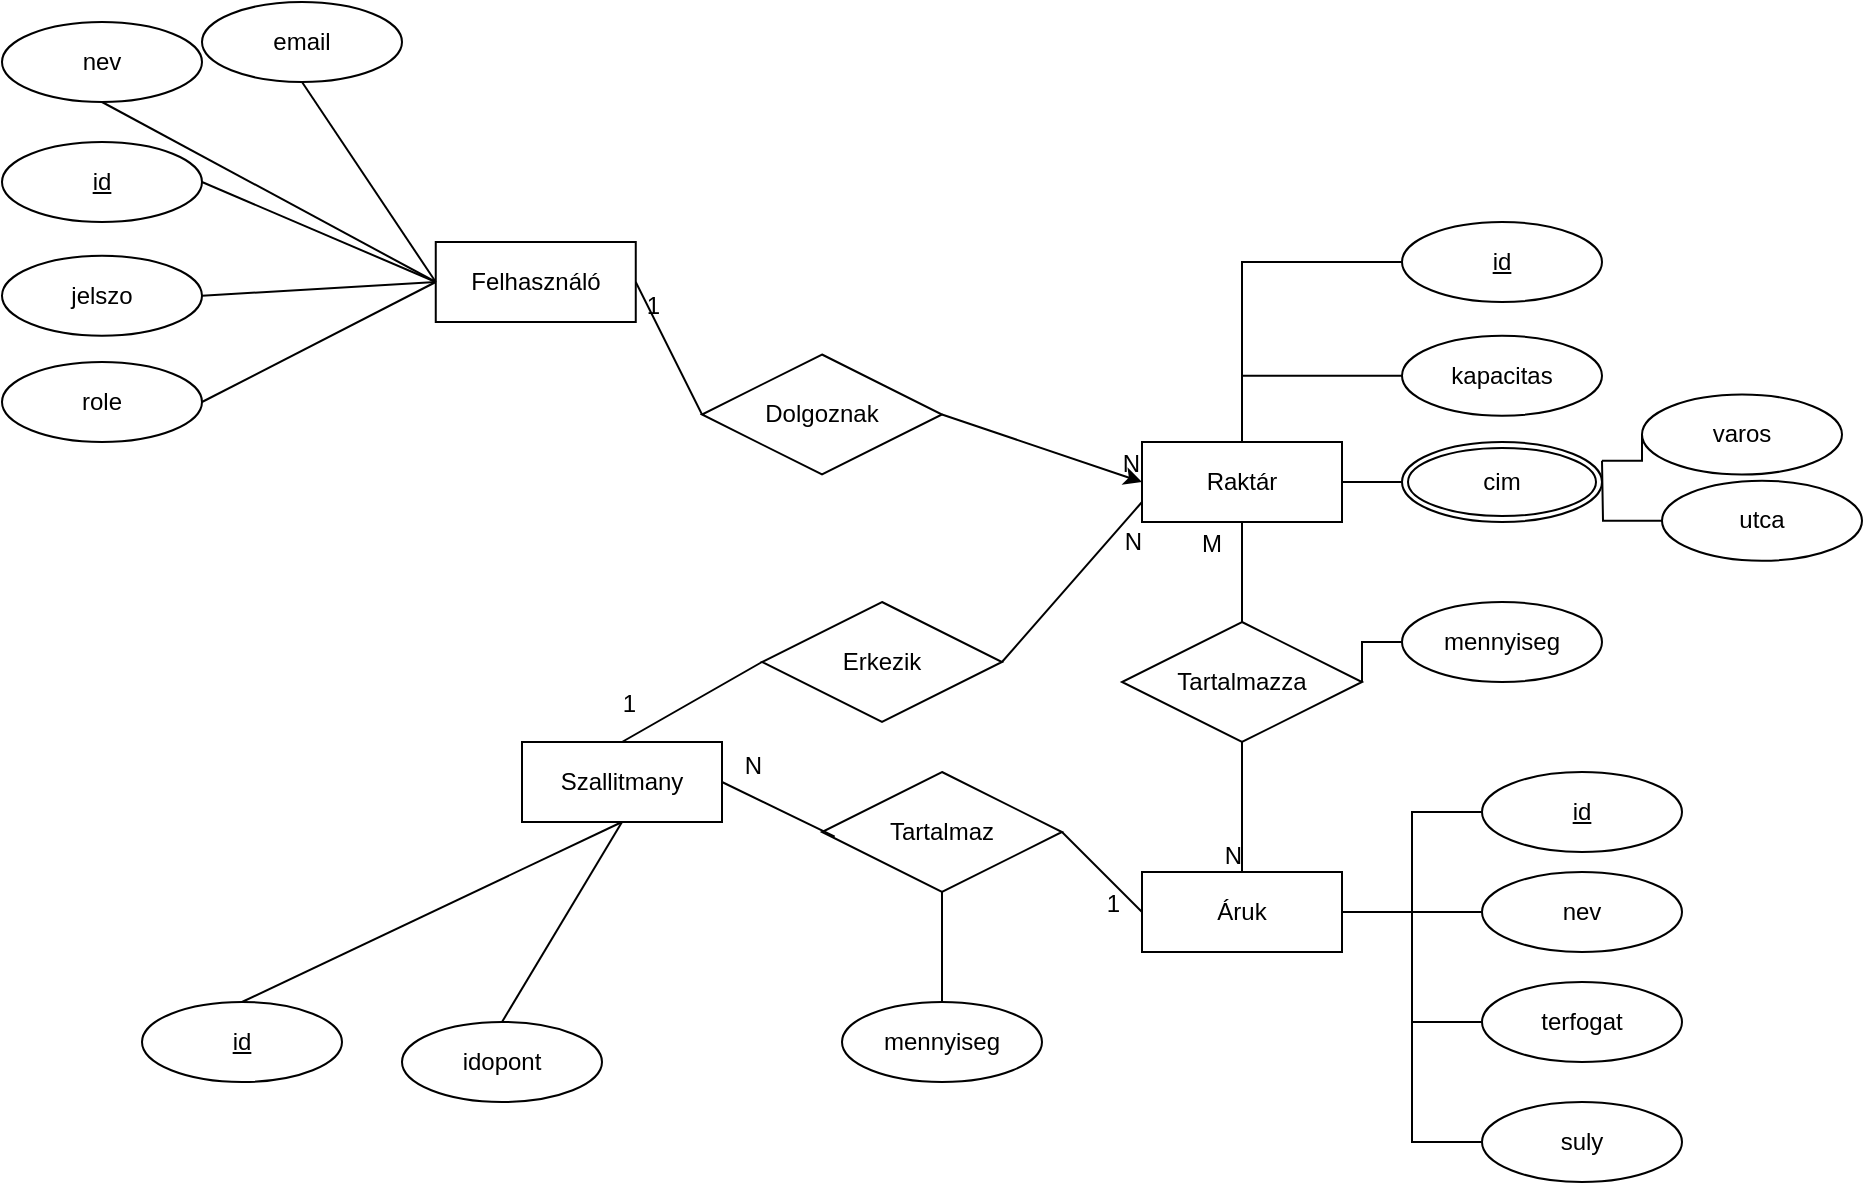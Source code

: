 <mxfile version="20.6.0" type="device"><diagram id="R2lEEEUBdFMjLlhIrx00" name="Page-1"><mxGraphModel dx="2033" dy="776" grid="1" gridSize="10" guides="1" tooltips="1" connect="1" arrows="1" fold="1" page="1" pageScale="1" pageWidth="850" pageHeight="1100" math="0" shadow="0" extFonts="Permanent Marker^https://fonts.googleapis.com/css?family=Permanent+Marker"><root><mxCell id="0"/><mxCell id="1" parent="0"/><mxCell id="gO9v54dRb1rtZTAN50Fi-1" value="Felhasználó" style="whiteSpace=wrap;html=1;align=center;" parent="1" vertex="1"><mxGeometry x="6.88" y="300" width="100" height="40" as="geometry"/></mxCell><mxCell id="gO9v54dRb1rtZTAN50Fi-2" value="Raktár" style="whiteSpace=wrap;html=1;align=center;" parent="1" vertex="1"><mxGeometry x="360" y="400" width="100" height="40" as="geometry"/></mxCell><mxCell id="gO9v54dRb1rtZTAN50Fi-3" value="Áruk" style="whiteSpace=wrap;html=1;align=center;" parent="1" vertex="1"><mxGeometry x="360" y="615" width="100" height="40" as="geometry"/></mxCell><mxCell id="gO9v54dRb1rtZTAN50Fi-4" value="Szallitmany" style="whiteSpace=wrap;html=1;align=center;" parent="1" vertex="1"><mxGeometry x="50" y="550" width="100" height="40" as="geometry"/></mxCell><mxCell id="gO9v54dRb1rtZTAN50Fi-5" value="Dolgoznak" style="shape=rhombus;perimeter=rhombusPerimeter;whiteSpace=wrap;html=1;align=center;" parent="1" vertex="1"><mxGeometry x="140" y="356.25" width="120" height="60" as="geometry"/></mxCell><mxCell id="UnmXgSRMpwXP_TiOmt8k-8" style="rounded=0;orthogonalLoop=1;jettySize=auto;html=1;exitX=1;exitY=0.5;exitDx=0;exitDy=0;entryX=0;entryY=0.5;entryDx=0;entryDy=0;endArrow=none;endFill=0;" parent="1" source="UnmXgSRMpwXP_TiOmt8k-3" target="gO9v54dRb1rtZTAN50Fi-1" edge="1"><mxGeometry relative="1" as="geometry"/></mxCell><mxCell id="UnmXgSRMpwXP_TiOmt8k-3" value="id" style="ellipse;whiteSpace=wrap;html=1;align=center;fontStyle=4;" parent="1" vertex="1"><mxGeometry x="-210" y="250" width="100" height="40" as="geometry"/></mxCell><mxCell id="UnmXgSRMpwXP_TiOmt8k-9" style="rounded=0;orthogonalLoop=1;jettySize=auto;html=1;exitX=0.5;exitY=1;exitDx=0;exitDy=0;endArrow=none;endFill=0;entryX=0;entryY=0.5;entryDx=0;entryDy=0;" parent="1" source="UnmXgSRMpwXP_TiOmt8k-4" target="gO9v54dRb1rtZTAN50Fi-1" edge="1"><mxGeometry relative="1" as="geometry"><mxPoint x="60" y="190" as="targetPoint"/></mxGeometry></mxCell><mxCell id="UnmXgSRMpwXP_TiOmt8k-4" value="nev" style="ellipse;whiteSpace=wrap;html=1;align=center;" parent="1" vertex="1"><mxGeometry x="-210" y="190" width="100" height="40" as="geometry"/></mxCell><mxCell id="UnmXgSRMpwXP_TiOmt8k-10" style="rounded=0;orthogonalLoop=1;jettySize=auto;html=1;exitX=0.5;exitY=1;exitDx=0;exitDy=0;entryX=0;entryY=0.5;entryDx=0;entryDy=0;endArrow=none;endFill=0;" parent="1" source="UnmXgSRMpwXP_TiOmt8k-5" target="gO9v54dRb1rtZTAN50Fi-1" edge="1"><mxGeometry relative="1" as="geometry"/></mxCell><mxCell id="UnmXgSRMpwXP_TiOmt8k-5" value="email" style="ellipse;whiteSpace=wrap;html=1;align=center;" parent="1" vertex="1"><mxGeometry x="-110" y="180" width="100" height="40" as="geometry"/></mxCell><mxCell id="UnmXgSRMpwXP_TiOmt8k-11" style="rounded=0;orthogonalLoop=1;jettySize=auto;html=1;exitX=1;exitY=0.5;exitDx=0;exitDy=0;entryX=0;entryY=0.5;entryDx=0;entryDy=0;endArrow=none;endFill=0;" parent="1" source="UnmXgSRMpwXP_TiOmt8k-6" target="gO9v54dRb1rtZTAN50Fi-1" edge="1"><mxGeometry relative="1" as="geometry"/></mxCell><mxCell id="UnmXgSRMpwXP_TiOmt8k-6" value="jelszo" style="ellipse;whiteSpace=wrap;html=1;align=center;" parent="1" vertex="1"><mxGeometry x="-210" y="306.88" width="100" height="40" as="geometry"/></mxCell><mxCell id="UnmXgSRMpwXP_TiOmt8k-12" style="rounded=0;orthogonalLoop=1;jettySize=auto;html=1;exitX=1;exitY=0.5;exitDx=0;exitDy=0;entryX=0;entryY=0.5;entryDx=0;entryDy=0;endArrow=none;endFill=0;" parent="1" source="UnmXgSRMpwXP_TiOmt8k-7" target="gO9v54dRb1rtZTAN50Fi-1" edge="1"><mxGeometry relative="1" as="geometry"/></mxCell><mxCell id="UnmXgSRMpwXP_TiOmt8k-7" value="role" style="ellipse;whiteSpace=wrap;html=1;align=center;" parent="1" vertex="1"><mxGeometry x="-210" y="360" width="100" height="40" as="geometry"/></mxCell><mxCell id="UnmXgSRMpwXP_TiOmt8k-32" style="edgeStyle=orthogonalEdgeStyle;rounded=0;orthogonalLoop=1;jettySize=auto;html=1;exitX=0;exitY=0.5;exitDx=0;exitDy=0;entryX=1;entryY=0.5;entryDx=0;entryDy=0;endArrow=none;endFill=0;" parent="1" source="UnmXgSRMpwXP_TiOmt8k-49" target="gO9v54dRb1rtZTAN50Fi-2" edge="1"><mxGeometry relative="1" as="geometry"><mxPoint x="500" y="415.62" as="sourcePoint"/></mxGeometry></mxCell><mxCell id="UnmXgSRMpwXP_TiOmt8k-39" style="edgeStyle=orthogonalEdgeStyle;rounded=0;orthogonalLoop=1;jettySize=auto;html=1;entryX=0.5;entryY=0;entryDx=0;entryDy=0;endArrow=none;endFill=0;" parent="1" source="UnmXgSRMpwXP_TiOmt8k-33" target="gO9v54dRb1rtZTAN50Fi-2" edge="1"><mxGeometry relative="1" as="geometry"/></mxCell><mxCell id="UnmXgSRMpwXP_TiOmt8k-33" value="id" style="ellipse;whiteSpace=wrap;html=1;align=center;fontStyle=4;" parent="1" vertex="1"><mxGeometry x="490" y="290" width="100" height="40" as="geometry"/></mxCell><mxCell id="UnmXgSRMpwXP_TiOmt8k-34" value="Tartalmazza" style="shape=rhombus;perimeter=rhombusPerimeter;whiteSpace=wrap;html=1;align=center;" parent="1" vertex="1"><mxGeometry x="350" y="490" width="120" height="60" as="geometry"/></mxCell><mxCell id="UnmXgSRMpwXP_TiOmt8k-46" style="rounded=0;orthogonalLoop=1;jettySize=auto;html=1;exitX=0.5;exitY=0;exitDx=0;exitDy=0;endArrow=none;endFill=0;entryX=0.5;entryY=1;entryDx=0;entryDy=0;" parent="1" source="UnmXgSRMpwXP_TiOmt8k-43" target="gO9v54dRb1rtZTAN50Fi-4" edge="1"><mxGeometry relative="1" as="geometry"/></mxCell><mxCell id="UnmXgSRMpwXP_TiOmt8k-43" value="idopont" style="ellipse;whiteSpace=wrap;html=1;align=center;" parent="1" vertex="1"><mxGeometry x="-10" y="690" width="100" height="40" as="geometry"/></mxCell><mxCell id="UnmXgSRMpwXP_TiOmt8k-45" style="rounded=0;orthogonalLoop=1;jettySize=auto;html=1;exitX=0.5;exitY=0;exitDx=0;exitDy=0;entryX=0.5;entryY=1;entryDx=0;entryDy=0;endArrow=none;endFill=0;" parent="1" source="UnmXgSRMpwXP_TiOmt8k-44" target="gO9v54dRb1rtZTAN50Fi-4" edge="1"><mxGeometry relative="1" as="geometry"><mxPoint x="-90" y="677.5" as="sourcePoint"/></mxGeometry></mxCell><mxCell id="UnmXgSRMpwXP_TiOmt8k-44" value="id" style="ellipse;whiteSpace=wrap;html=1;align=center;fontStyle=4;" parent="1" vertex="1"><mxGeometry x="-140" y="680" width="100" height="40" as="geometry"/></mxCell><mxCell id="UnmXgSRMpwXP_TiOmt8k-53" style="edgeStyle=orthogonalEdgeStyle;rounded=0;orthogonalLoop=1;jettySize=auto;html=1;exitX=1;exitY=0.5;exitDx=0;exitDy=0;entryX=0;entryY=0.5;entryDx=0;entryDy=0;endArrow=none;endFill=0;" parent="1" target="UnmXgSRMpwXP_TiOmt8k-52" edge="1"><mxGeometry relative="1" as="geometry"><mxPoint x="590" y="409.37" as="sourcePoint"/></mxGeometry></mxCell><mxCell id="UnmXgSRMpwXP_TiOmt8k-49" value="cim" style="ellipse;shape=doubleEllipse;margin=3;whiteSpace=wrap;html=1;align=center;" parent="1" vertex="1"><mxGeometry x="490" y="400" width="100" height="40" as="geometry"/></mxCell><mxCell id="UnmXgSRMpwXP_TiOmt8k-54" style="edgeStyle=orthogonalEdgeStyle;rounded=0;orthogonalLoop=1;jettySize=auto;html=1;exitX=0;exitY=0.5;exitDx=0;exitDy=0;entryX=1;entryY=0.5;entryDx=0;entryDy=0;endArrow=none;endFill=0;" parent="1" source="UnmXgSRMpwXP_TiOmt8k-51" edge="1"><mxGeometry relative="1" as="geometry"><mxPoint x="590" y="409.37" as="targetPoint"/></mxGeometry></mxCell><mxCell id="UnmXgSRMpwXP_TiOmt8k-51" value="utca" style="ellipse;whiteSpace=wrap;html=1;align=center;" parent="1" vertex="1"><mxGeometry x="620" y="419.37" width="100" height="40" as="geometry"/></mxCell><mxCell id="UnmXgSRMpwXP_TiOmt8k-52" value="varos" style="ellipse;whiteSpace=wrap;html=1;align=center;" parent="1" vertex="1"><mxGeometry x="610" y="376.25" width="100" height="40" as="geometry"/></mxCell><mxCell id="UnmXgSRMpwXP_TiOmt8k-58" style="edgeStyle=orthogonalEdgeStyle;rounded=0;orthogonalLoop=1;jettySize=auto;html=1;exitX=0;exitY=0.5;exitDx=0;exitDy=0;entryX=1;entryY=0.5;entryDx=0;entryDy=0;endArrow=none;endFill=0;" parent="1" source="UnmXgSRMpwXP_TiOmt8k-55" target="gO9v54dRb1rtZTAN50Fi-3" edge="1"><mxGeometry relative="1" as="geometry"/></mxCell><mxCell id="UnmXgSRMpwXP_TiOmt8k-55" value="nev" style="ellipse;whiteSpace=wrap;html=1;align=center;" parent="1" vertex="1"><mxGeometry x="530" y="615" width="100" height="40" as="geometry"/></mxCell><mxCell id="UnmXgSRMpwXP_TiOmt8k-57" style="edgeStyle=orthogonalEdgeStyle;rounded=0;orthogonalLoop=1;jettySize=auto;html=1;exitX=0;exitY=0.5;exitDx=0;exitDy=0;entryX=1;entryY=0.5;entryDx=0;entryDy=0;endArrow=none;endFill=0;" parent="1" source="UnmXgSRMpwXP_TiOmt8k-56" target="gO9v54dRb1rtZTAN50Fi-3" edge="1"><mxGeometry relative="1" as="geometry"/></mxCell><mxCell id="UnmXgSRMpwXP_TiOmt8k-56" value="id" style="ellipse;whiteSpace=wrap;html=1;align=center;fontStyle=4;" parent="1" vertex="1"><mxGeometry x="530" y="565" width="100" height="40" as="geometry"/></mxCell><mxCell id="UnmXgSRMpwXP_TiOmt8k-63" style="edgeStyle=orthogonalEdgeStyle;rounded=0;orthogonalLoop=1;jettySize=auto;html=1;exitX=0;exitY=0.5;exitDx=0;exitDy=0;entryX=1;entryY=0.5;entryDx=0;entryDy=0;endArrow=none;endFill=0;" parent="1" source="UnmXgSRMpwXP_TiOmt8k-62" target="gO9v54dRb1rtZTAN50Fi-3" edge="1"><mxGeometry relative="1" as="geometry"/></mxCell><mxCell id="UnmXgSRMpwXP_TiOmt8k-62" value="terfogat" style="ellipse;whiteSpace=wrap;html=1;align=center;" parent="1" vertex="1"><mxGeometry x="530" y="670" width="100" height="40" as="geometry"/></mxCell><mxCell id="UnmXgSRMpwXP_TiOmt8k-72" style="edgeStyle=orthogonalEdgeStyle;rounded=0;orthogonalLoop=1;jettySize=auto;html=1;exitX=0;exitY=0.5;exitDx=0;exitDy=0;entryX=0.5;entryY=0;entryDx=0;entryDy=0;endArrow=none;endFill=0;" parent="1" source="UnmXgSRMpwXP_TiOmt8k-71" target="gO9v54dRb1rtZTAN50Fi-2" edge="1"><mxGeometry relative="1" as="geometry"/></mxCell><mxCell id="UnmXgSRMpwXP_TiOmt8k-71" value="kapacitas" style="ellipse;whiteSpace=wrap;html=1;align=center;" parent="1" vertex="1"><mxGeometry x="490" y="346.88" width="100" height="40" as="geometry"/></mxCell><mxCell id="UnmXgSRMpwXP_TiOmt8k-97" style="edgeStyle=orthogonalEdgeStyle;rounded=0;orthogonalLoop=1;jettySize=auto;html=1;exitX=0;exitY=0.5;exitDx=0;exitDy=0;entryX=1;entryY=0.5;entryDx=0;entryDy=0;endArrow=none;endFill=0;" parent="1" source="UnmXgSRMpwXP_TiOmt8k-96" target="UnmXgSRMpwXP_TiOmt8k-34" edge="1"><mxGeometry relative="1" as="geometry"/></mxCell><mxCell id="UnmXgSRMpwXP_TiOmt8k-96" value="mennyiseg" style="ellipse;whiteSpace=wrap;html=1;align=center;" parent="1" vertex="1"><mxGeometry x="490" y="480" width="100" height="40" as="geometry"/></mxCell><mxCell id="UnmXgSRMpwXP_TiOmt8k-98" value="Erkezik" style="shape=rhombus;perimeter=rhombusPerimeter;whiteSpace=wrap;html=1;align=center;" parent="1" vertex="1"><mxGeometry x="170" y="480" width="120" height="60" as="geometry"/></mxCell><mxCell id="UnmXgSRMpwXP_TiOmt8k-101" value="Tartalmaz" style="shape=rhombus;perimeter=rhombusPerimeter;whiteSpace=wrap;html=1;align=center;" parent="1" vertex="1"><mxGeometry x="200" y="565" width="120" height="60" as="geometry"/></mxCell><mxCell id="UnmXgSRMpwXP_TiOmt8k-105" style="edgeStyle=orthogonalEdgeStyle;rounded=0;orthogonalLoop=1;jettySize=auto;html=1;exitX=0.5;exitY=0;exitDx=0;exitDy=0;entryX=0.5;entryY=1;entryDx=0;entryDy=0;endArrow=none;endFill=0;" parent="1" source="UnmXgSRMpwXP_TiOmt8k-104" target="UnmXgSRMpwXP_TiOmt8k-101" edge="1"><mxGeometry relative="1" as="geometry"/></mxCell><mxCell id="UnmXgSRMpwXP_TiOmt8k-104" value="mennyiseg" style="ellipse;whiteSpace=wrap;html=1;align=center;" parent="1" vertex="1"><mxGeometry x="210" y="680" width="100" height="40" as="geometry"/></mxCell><mxCell id="UnmXgSRMpwXP_TiOmt8k-106" value="" style="endArrow=classic;html=1;rounded=0;entryX=0;entryY=0.5;entryDx=0;entryDy=0;exitX=1;exitY=0.5;exitDx=0;exitDy=0;endFill=1;" parent="1" source="gO9v54dRb1rtZTAN50Fi-5" target="gO9v54dRb1rtZTAN50Fi-2" edge="1"><mxGeometry relative="1" as="geometry"><mxPoint x="130" y="480" as="sourcePoint"/><mxPoint x="290" y="480" as="targetPoint"/></mxGeometry></mxCell><mxCell id="UnmXgSRMpwXP_TiOmt8k-107" value="N" style="resizable=0;html=1;align=right;verticalAlign=bottom;" parent="UnmXgSRMpwXP_TiOmt8k-106" connectable="0" vertex="1"><mxGeometry x="1" relative="1" as="geometry"/></mxCell><mxCell id="UnmXgSRMpwXP_TiOmt8k-108" value="" style="endArrow=none;html=1;rounded=0;entryX=1;entryY=0.5;entryDx=0;entryDy=0;exitX=0;exitY=0.5;exitDx=0;exitDy=0;" parent="1" source="gO9v54dRb1rtZTAN50Fi-5" target="gO9v54dRb1rtZTAN50Fi-1" edge="1"><mxGeometry relative="1" as="geometry"><mxPoint x="130" y="480" as="sourcePoint"/><mxPoint x="290" y="480" as="targetPoint"/></mxGeometry></mxCell><mxCell id="UnmXgSRMpwXP_TiOmt8k-109" value="1" style="resizable=0;html=1;align=right;verticalAlign=bottom;" parent="UnmXgSRMpwXP_TiOmt8k-108" connectable="0" vertex="1"><mxGeometry x="1" relative="1" as="geometry"><mxPoint x="13" y="20" as="offset"/></mxGeometry></mxCell><mxCell id="UnmXgSRMpwXP_TiOmt8k-110" value="" style="endArrow=none;html=1;rounded=0;entryX=0.5;entryY=1;entryDx=0;entryDy=0;exitX=0.5;exitY=0;exitDx=0;exitDy=0;" parent="1" source="UnmXgSRMpwXP_TiOmt8k-34" target="gO9v54dRb1rtZTAN50Fi-2" edge="1"><mxGeometry relative="1" as="geometry"><mxPoint x="200" y="480" as="sourcePoint"/><mxPoint x="360" y="480" as="targetPoint"/></mxGeometry></mxCell><mxCell id="UnmXgSRMpwXP_TiOmt8k-111" value="M" style="resizable=0;html=1;align=right;verticalAlign=bottom;" parent="UnmXgSRMpwXP_TiOmt8k-110" connectable="0" vertex="1"><mxGeometry x="1" relative="1" as="geometry"><mxPoint x="-10" y="19" as="offset"/></mxGeometry></mxCell><mxCell id="UnmXgSRMpwXP_TiOmt8k-112" value="" style="endArrow=none;html=1;rounded=0;entryX=0.5;entryY=0;entryDx=0;entryDy=0;exitX=0.5;exitY=1;exitDx=0;exitDy=0;" parent="1" source="UnmXgSRMpwXP_TiOmt8k-34" target="gO9v54dRb1rtZTAN50Fi-3" edge="1"><mxGeometry relative="1" as="geometry"><mxPoint x="340" y="540" as="sourcePoint"/><mxPoint x="380" y="590" as="targetPoint"/></mxGeometry></mxCell><mxCell id="UnmXgSRMpwXP_TiOmt8k-113" value="N" style="resizable=0;html=1;align=right;verticalAlign=bottom;" parent="UnmXgSRMpwXP_TiOmt8k-112" connectable="0" vertex="1"><mxGeometry x="1" relative="1" as="geometry"/></mxCell><mxCell id="UnmXgSRMpwXP_TiOmt8k-114" value="" style="endArrow=none;html=1;rounded=0;entryX=0.5;entryY=0;entryDx=0;entryDy=0;exitX=0;exitY=0.5;exitDx=0;exitDy=0;" parent="1" source="UnmXgSRMpwXP_TiOmt8k-98" target="gO9v54dRb1rtZTAN50Fi-4" edge="1"><mxGeometry relative="1" as="geometry"><mxPoint x="130" y="426.88" as="sourcePoint"/><mxPoint x="116.88" y="330" as="targetPoint"/></mxGeometry></mxCell><mxCell id="UnmXgSRMpwXP_TiOmt8k-115" value="1" style="resizable=0;html=1;align=right;verticalAlign=bottom;" parent="UnmXgSRMpwXP_TiOmt8k-114" connectable="0" vertex="1"><mxGeometry x="1" relative="1" as="geometry"><mxPoint x="7" y="-10" as="offset"/></mxGeometry></mxCell><mxCell id="UnmXgSRMpwXP_TiOmt8k-116" value="" style="endArrow=none;html=1;rounded=0;exitX=1;exitY=0.5;exitDx=0;exitDy=0;entryX=0;entryY=0.75;entryDx=0;entryDy=0;" parent="1" source="UnmXgSRMpwXP_TiOmt8k-98" target="gO9v54dRb1rtZTAN50Fi-2" edge="1"><mxGeometry relative="1" as="geometry"><mxPoint x="420" y="560" as="sourcePoint"/><mxPoint x="350" y="460" as="targetPoint"/></mxGeometry></mxCell><mxCell id="UnmXgSRMpwXP_TiOmt8k-117" value="N" style="resizable=0;html=1;align=right;verticalAlign=bottom;" parent="UnmXgSRMpwXP_TiOmt8k-116" connectable="0" vertex="1"><mxGeometry x="1" relative="1" as="geometry"><mxPoint y="29" as="offset"/></mxGeometry></mxCell><mxCell id="UnmXgSRMpwXP_TiOmt8k-118" value="" style="endArrow=none;html=1;rounded=0;entryX=0;entryY=0.5;entryDx=0;entryDy=0;exitX=1;exitY=0.5;exitDx=0;exitDy=0;" parent="1" source="UnmXgSRMpwXP_TiOmt8k-101" target="gO9v54dRb1rtZTAN50Fi-3" edge="1"><mxGeometry relative="1" as="geometry"><mxPoint x="420" y="500" as="sourcePoint"/><mxPoint x="420" y="450.0" as="targetPoint"/></mxGeometry></mxCell><mxCell id="UnmXgSRMpwXP_TiOmt8k-119" value="1" style="resizable=0;html=1;align=right;verticalAlign=bottom;" parent="UnmXgSRMpwXP_TiOmt8k-118" connectable="0" vertex="1"><mxGeometry x="1" relative="1" as="geometry"><mxPoint x="-10" y="5" as="offset"/></mxGeometry></mxCell><mxCell id="UnmXgSRMpwXP_TiOmt8k-120" value="" style="endArrow=none;html=1;rounded=0;entryX=1;entryY=0.5;entryDx=0;entryDy=0;exitX=0.053;exitY=0.538;exitDx=0;exitDy=0;exitPerimeter=0;" parent="1" source="UnmXgSRMpwXP_TiOmt8k-101" target="gO9v54dRb1rtZTAN50Fi-4" edge="1"><mxGeometry relative="1" as="geometry"><mxPoint x="420" y="560" as="sourcePoint"/><mxPoint x="420" y="625" as="targetPoint"/></mxGeometry></mxCell><mxCell id="UnmXgSRMpwXP_TiOmt8k-121" value="N" style="resizable=0;html=1;align=right;verticalAlign=bottom;" parent="UnmXgSRMpwXP_TiOmt8k-120" connectable="0" vertex="1"><mxGeometry x="1" relative="1" as="geometry"><mxPoint x="20" as="offset"/></mxGeometry></mxCell><mxCell id="UnmXgSRMpwXP_TiOmt8k-123" style="edgeStyle=orthogonalEdgeStyle;rounded=0;orthogonalLoop=1;jettySize=auto;html=1;exitX=0;exitY=0.5;exitDx=0;exitDy=0;entryX=1;entryY=0.5;entryDx=0;entryDy=0;endArrow=none;endFill=0;" parent="1" source="UnmXgSRMpwXP_TiOmt8k-122" target="gO9v54dRb1rtZTAN50Fi-3" edge="1"><mxGeometry relative="1" as="geometry"/></mxCell><mxCell id="UnmXgSRMpwXP_TiOmt8k-122" value="suly" style="ellipse;whiteSpace=wrap;html=1;align=center;" parent="1" vertex="1"><mxGeometry x="530" y="730" width="100" height="40" as="geometry"/></mxCell></root></mxGraphModel></diagram></mxfile>